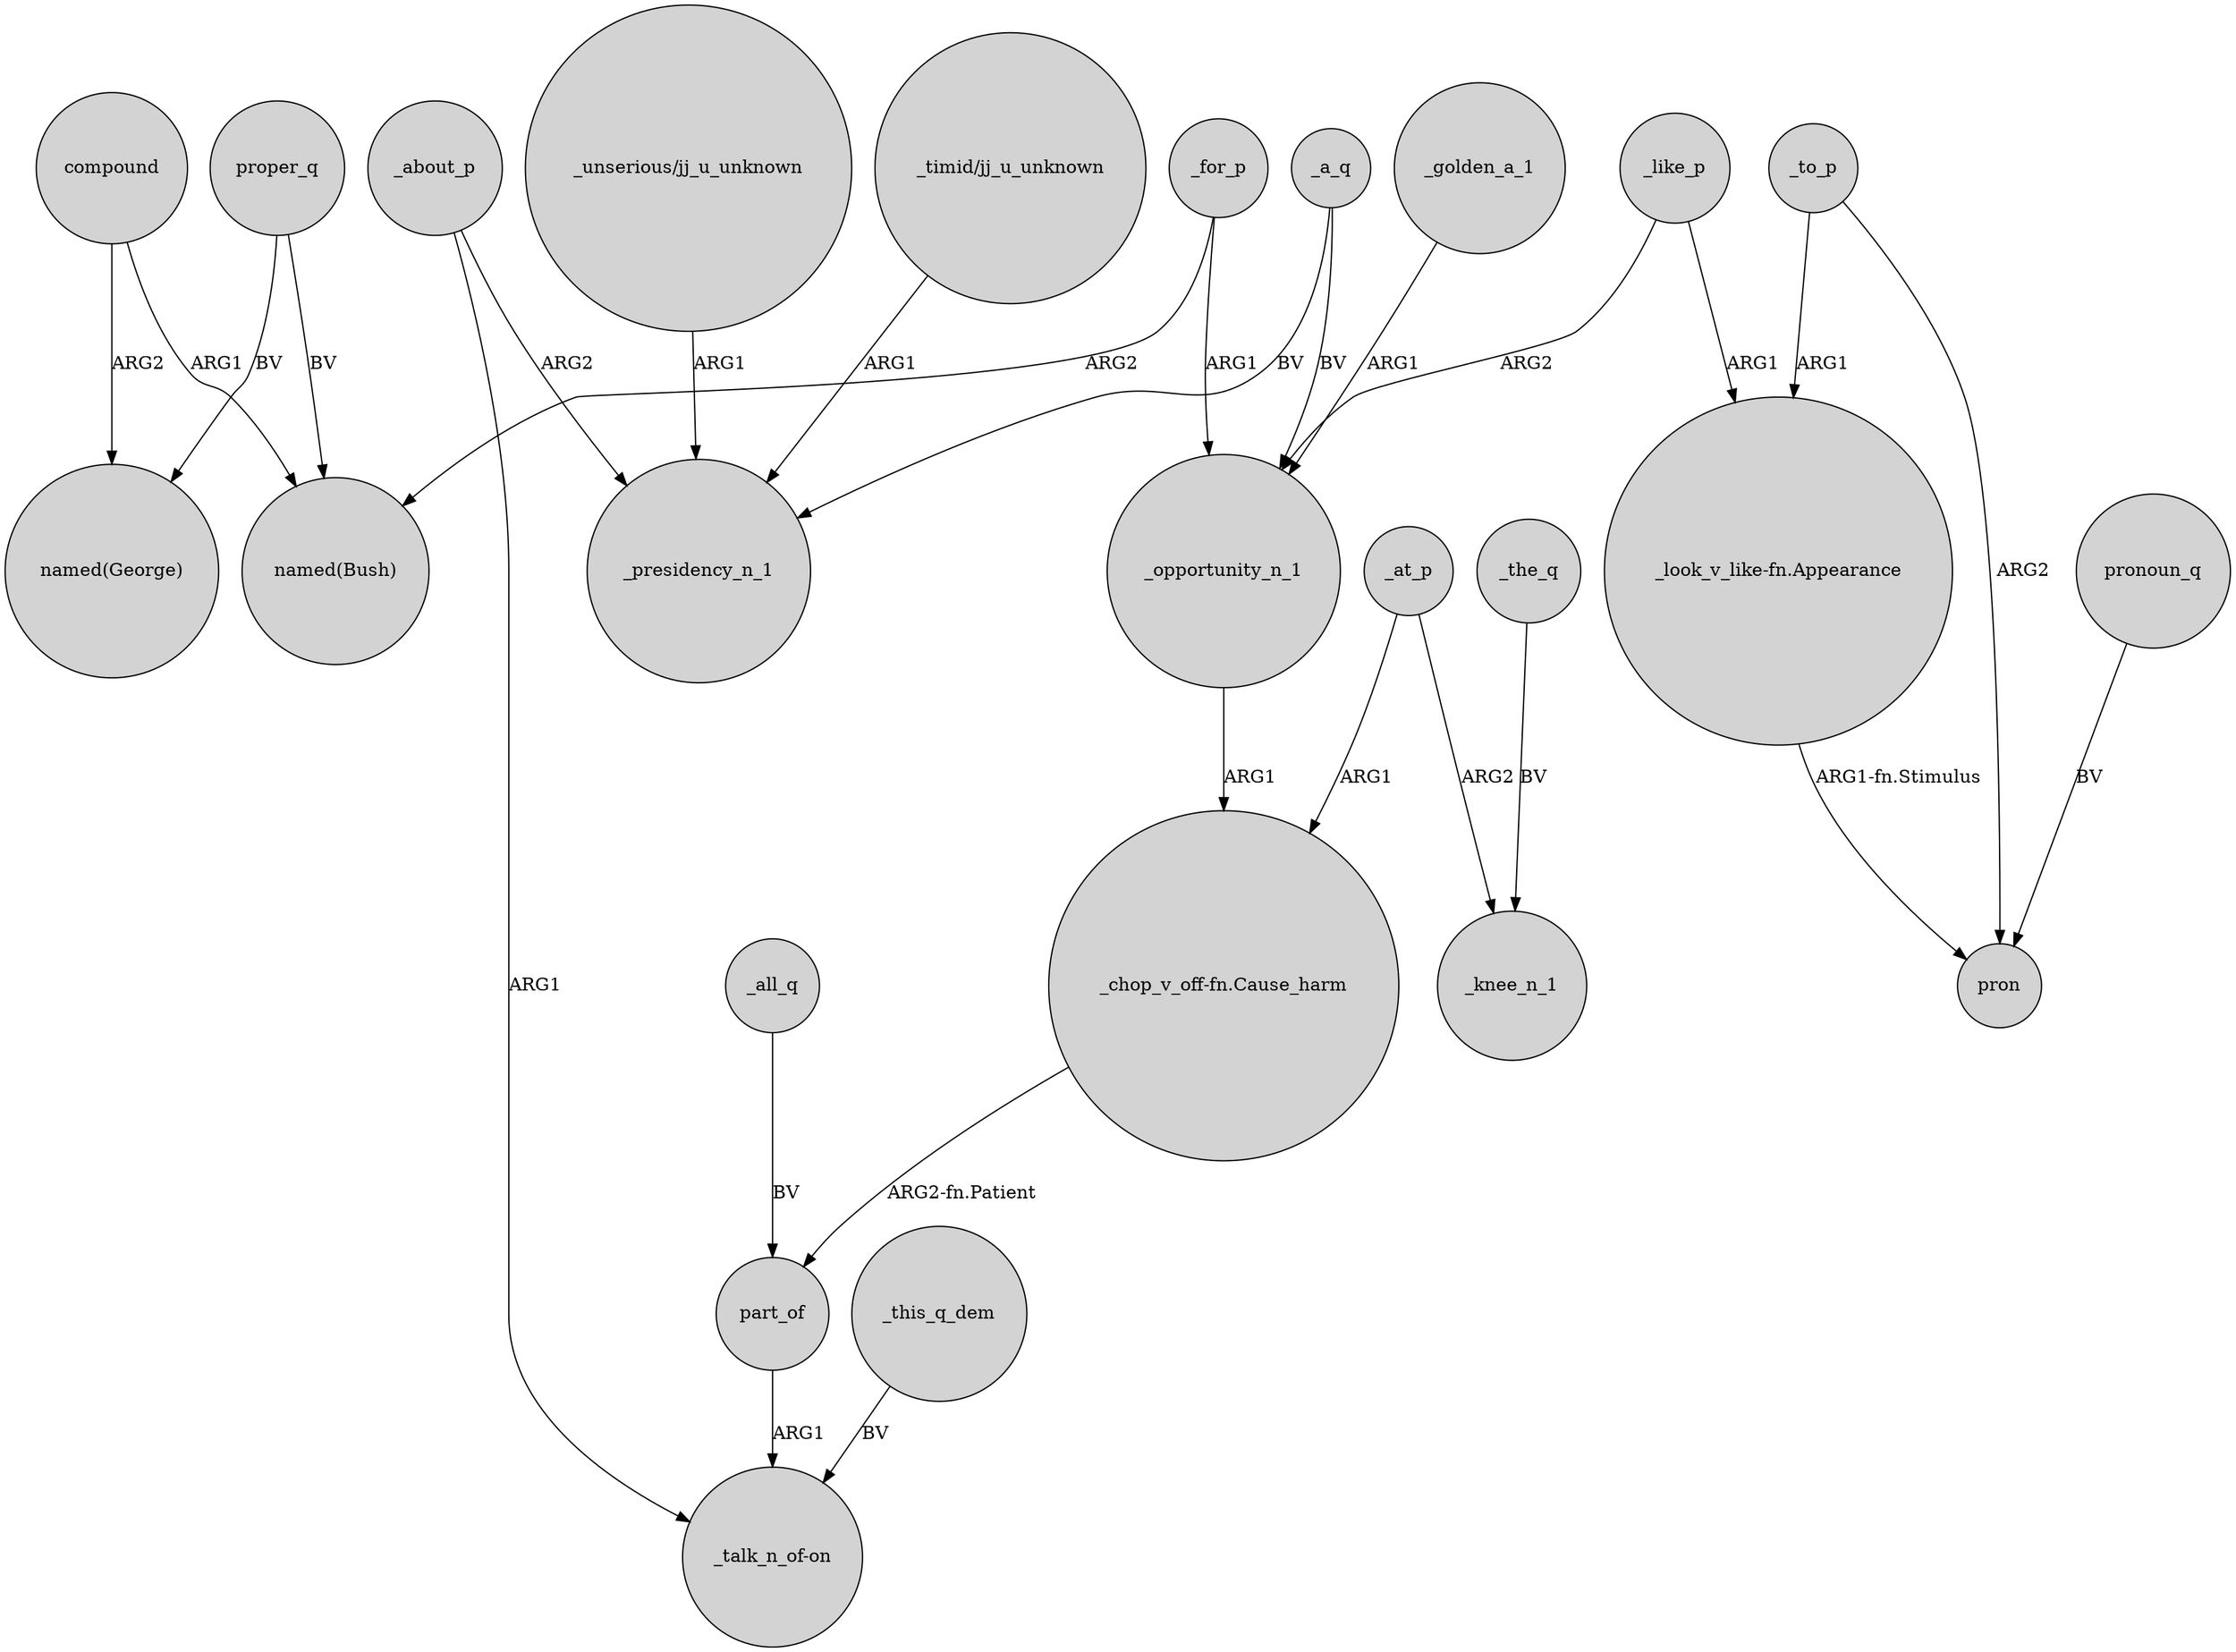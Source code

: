 digraph {
	node [shape=circle style=filled]
	_for_p -> "named(Bush)" [label=ARG2]
	"_look_v_like-fn.Appearance" -> pron [label="ARG1-fn.Stimulus"]
	_to_p -> "_look_v_like-fn.Appearance" [label=ARG1]
	_like_p -> _opportunity_n_1 [label=ARG2]
	_all_q -> part_of [label=BV]
	"_timid/jj_u_unknown" -> _presidency_n_1 [label=ARG1]
	_for_p -> _opportunity_n_1 [label=ARG1]
	_about_p -> "_talk_n_of-on" [label=ARG1]
	_at_p -> _knee_n_1 [label=ARG2]
	_like_p -> "_look_v_like-fn.Appearance" [label=ARG1]
	_a_q -> _presidency_n_1 [label=BV]
	compound -> "named(George)" [label=ARG2]
	"_chop_v_off-fn.Cause_harm" -> part_of [label="ARG2-fn.Patient"]
	_the_q -> _knee_n_1 [label=BV]
	_golden_a_1 -> _opportunity_n_1 [label=ARG1]
	_opportunity_n_1 -> "_chop_v_off-fn.Cause_harm" [label=ARG1]
	pronoun_q -> pron [label=BV]
	part_of -> "_talk_n_of-on" [label=ARG1]
	_about_p -> _presidency_n_1 [label=ARG2]
	_a_q -> _opportunity_n_1 [label=BV]
	proper_q -> "named(Bush)" [label=BV]
	proper_q -> "named(George)" [label=BV]
	"_unserious/jj_u_unknown" -> _presidency_n_1 [label=ARG1]
	_at_p -> "_chop_v_off-fn.Cause_harm" [label=ARG1]
	_this_q_dem -> "_talk_n_of-on" [label=BV]
	_to_p -> pron [label=ARG2]
	compound -> "named(Bush)" [label=ARG1]
}
